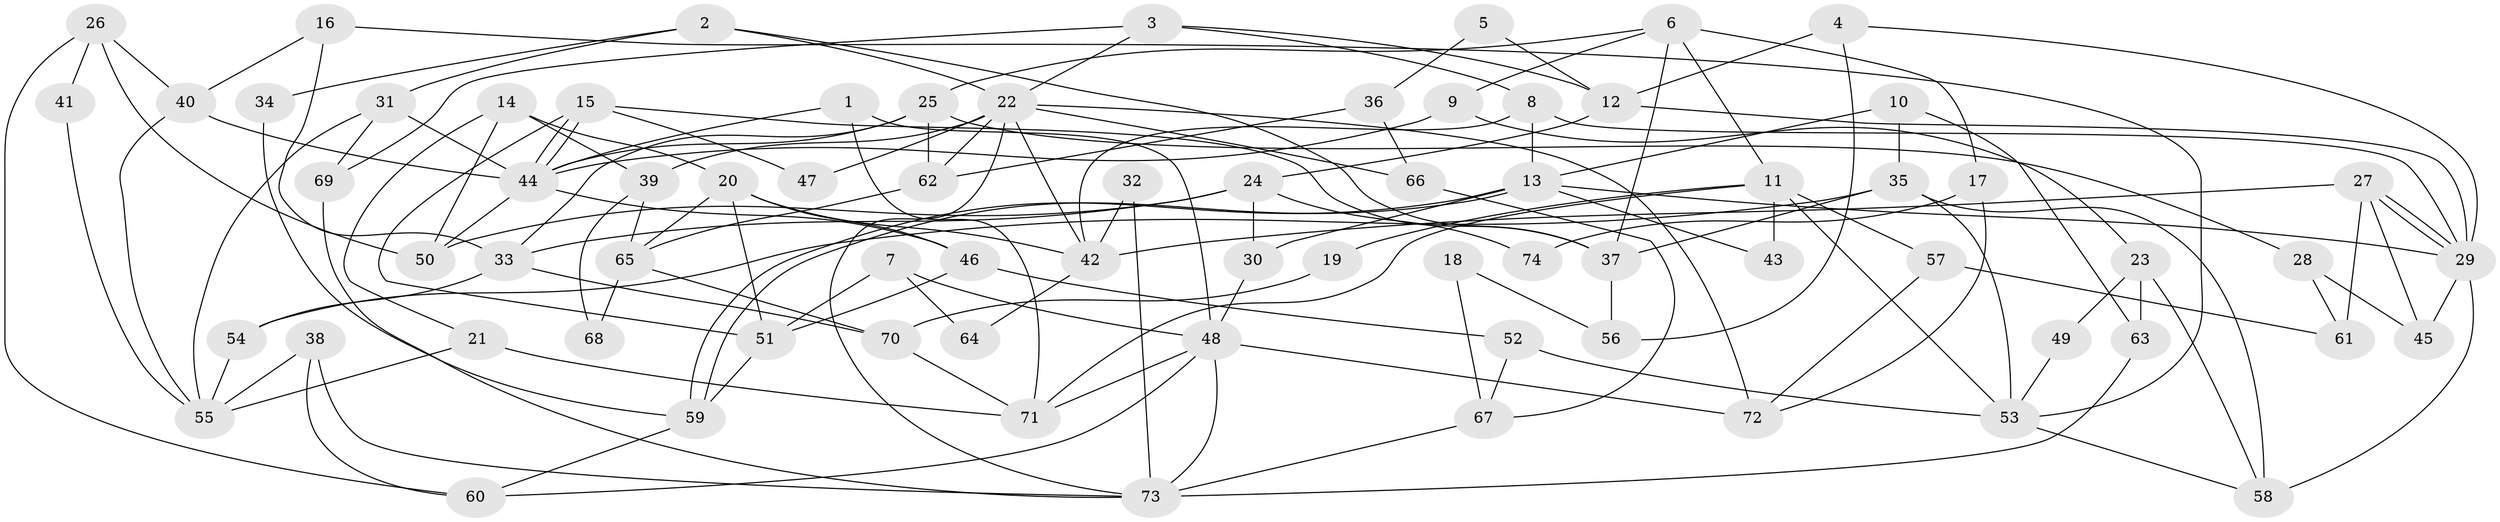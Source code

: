 // coarse degree distribution, {3: 0.15555555555555556, 6: 0.08888888888888889, 5: 0.13333333333333333, 2: 0.15555555555555556, 7: 0.17777777777777778, 8: 0.1111111111111111, 11: 0.022222222222222223, 4: 0.15555555555555556}
// Generated by graph-tools (version 1.1) at 2025/42/03/06/25 10:42:00]
// undirected, 74 vertices, 148 edges
graph export_dot {
graph [start="1"]
  node [color=gray90,style=filled];
  1;
  2;
  3;
  4;
  5;
  6;
  7;
  8;
  9;
  10;
  11;
  12;
  13;
  14;
  15;
  16;
  17;
  18;
  19;
  20;
  21;
  22;
  23;
  24;
  25;
  26;
  27;
  28;
  29;
  30;
  31;
  32;
  33;
  34;
  35;
  36;
  37;
  38;
  39;
  40;
  41;
  42;
  43;
  44;
  45;
  46;
  47;
  48;
  49;
  50;
  51;
  52;
  53;
  54;
  55;
  56;
  57;
  58;
  59;
  60;
  61;
  62;
  63;
  64;
  65;
  66;
  67;
  68;
  69;
  70;
  71;
  72;
  73;
  74;
  1 -- 44;
  1 -- 48;
  1 -- 71;
  2 -- 31;
  2 -- 22;
  2 -- 34;
  2 -- 37;
  3 -- 12;
  3 -- 8;
  3 -- 22;
  3 -- 69;
  4 -- 29;
  4 -- 12;
  4 -- 56;
  5 -- 12;
  5 -- 36;
  6 -- 9;
  6 -- 25;
  6 -- 11;
  6 -- 17;
  6 -- 37;
  7 -- 48;
  7 -- 51;
  7 -- 64;
  8 -- 29;
  8 -- 42;
  8 -- 13;
  9 -- 23;
  9 -- 44;
  10 -- 13;
  10 -- 35;
  10 -- 63;
  11 -- 57;
  11 -- 19;
  11 -- 43;
  11 -- 53;
  11 -- 71;
  12 -- 29;
  12 -- 24;
  13 -- 59;
  13 -- 59;
  13 -- 29;
  13 -- 30;
  13 -- 43;
  14 -- 39;
  14 -- 21;
  14 -- 20;
  14 -- 50;
  15 -- 37;
  15 -- 44;
  15 -- 44;
  15 -- 47;
  15 -- 51;
  16 -- 33;
  16 -- 53;
  16 -- 40;
  17 -- 72;
  17 -- 74;
  18 -- 56;
  18 -- 67;
  19 -- 70;
  20 -- 46;
  20 -- 42;
  20 -- 51;
  20 -- 65;
  21 -- 55;
  21 -- 71;
  22 -- 73;
  22 -- 39;
  22 -- 42;
  22 -- 47;
  22 -- 62;
  22 -- 66;
  22 -- 72;
  23 -- 63;
  23 -- 58;
  23 -- 49;
  24 -- 30;
  24 -- 50;
  24 -- 33;
  24 -- 74;
  25 -- 62;
  25 -- 44;
  25 -- 28;
  25 -- 33;
  26 -- 40;
  26 -- 60;
  26 -- 41;
  26 -- 50;
  27 -- 29;
  27 -- 29;
  27 -- 42;
  27 -- 45;
  27 -- 61;
  28 -- 45;
  28 -- 61;
  29 -- 45;
  29 -- 58;
  30 -- 48;
  31 -- 55;
  31 -- 44;
  31 -- 69;
  32 -- 73;
  32 -- 42;
  33 -- 54;
  33 -- 70;
  34 -- 59;
  35 -- 53;
  35 -- 37;
  35 -- 54;
  35 -- 58;
  36 -- 66;
  36 -- 62;
  37 -- 56;
  38 -- 60;
  38 -- 55;
  38 -- 73;
  39 -- 65;
  39 -- 68;
  40 -- 44;
  40 -- 55;
  41 -- 55;
  42 -- 64;
  44 -- 50;
  44 -- 46;
  46 -- 51;
  46 -- 52;
  48 -- 73;
  48 -- 71;
  48 -- 60;
  48 -- 72;
  49 -- 53;
  51 -- 59;
  52 -- 53;
  52 -- 67;
  53 -- 58;
  54 -- 55;
  57 -- 61;
  57 -- 72;
  59 -- 60;
  62 -- 65;
  63 -- 73;
  65 -- 70;
  65 -- 68;
  66 -- 67;
  67 -- 73;
  69 -- 73;
  70 -- 71;
}
